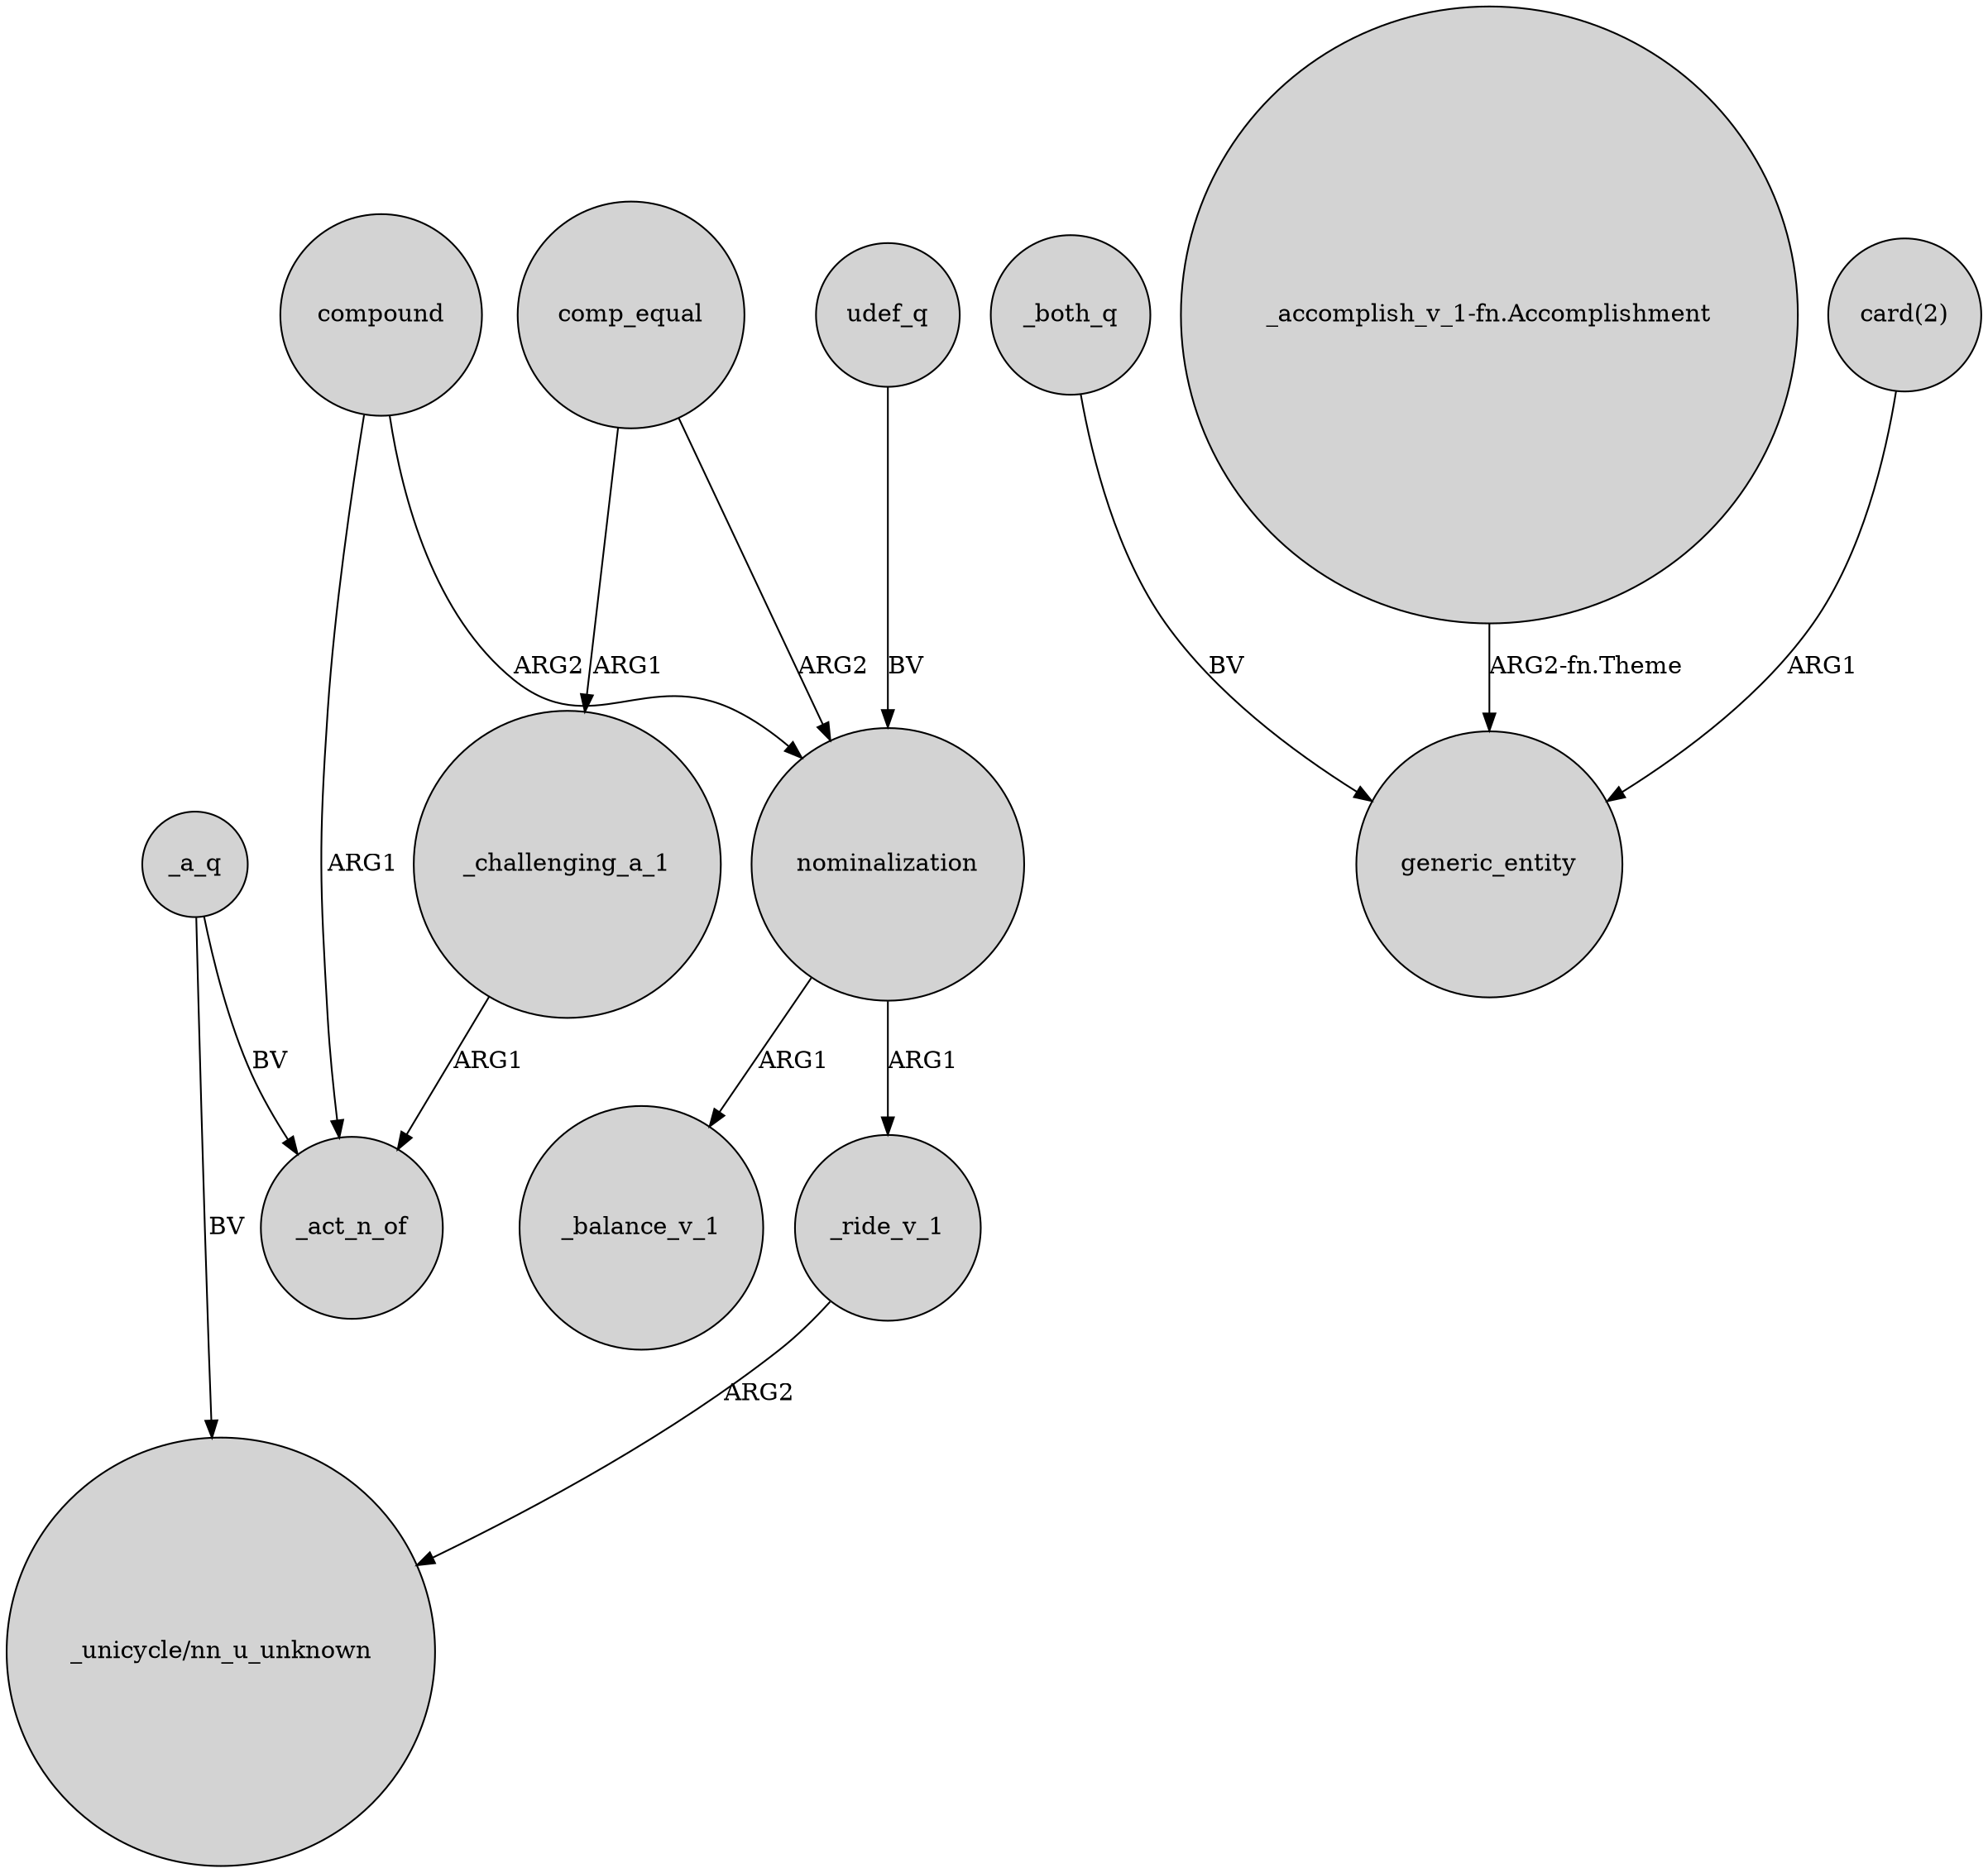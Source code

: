 digraph {
	node [shape=circle style=filled]
	comp_equal -> _challenging_a_1 [label=ARG1]
	_challenging_a_1 -> _act_n_of [label=ARG1]
	compound -> nominalization [label=ARG2]
	_ride_v_1 -> "_unicycle/nn_u_unknown" [label=ARG2]
	_a_q -> _act_n_of [label=BV]
	_a_q -> "_unicycle/nn_u_unknown" [label=BV]
	comp_equal -> nominalization [label=ARG2]
	_both_q -> generic_entity [label=BV]
	nominalization -> _ride_v_1 [label=ARG1]
	"_accomplish_v_1-fn.Accomplishment" -> generic_entity [label="ARG2-fn.Theme"]
	"card(2)" -> generic_entity [label=ARG1]
	udef_q -> nominalization [label=BV]
	compound -> _act_n_of [label=ARG1]
	nominalization -> _balance_v_1 [label=ARG1]
}
